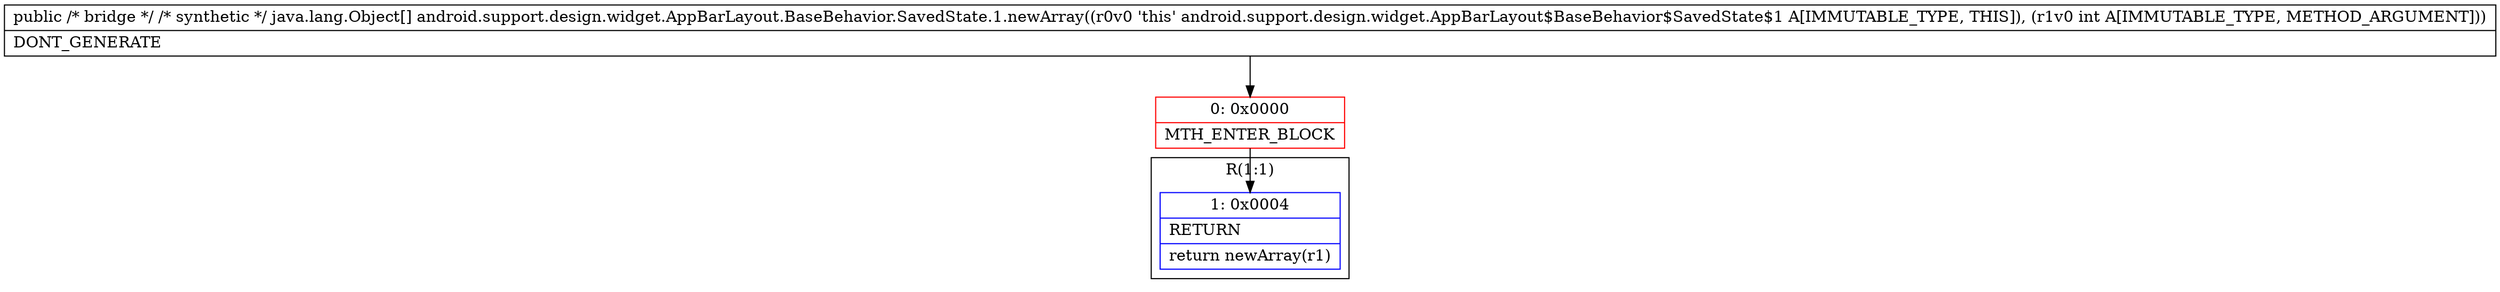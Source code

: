 digraph "CFG forandroid.support.design.widget.AppBarLayout.BaseBehavior.SavedState.1.newArray(I)[Ljava\/lang\/Object;" {
subgraph cluster_Region_1424559992 {
label = "R(1:1)";
node [shape=record,color=blue];
Node_1 [shape=record,label="{1\:\ 0x0004|RETURN\l|return newArray(r1)\l}"];
}
Node_0 [shape=record,color=red,label="{0\:\ 0x0000|MTH_ENTER_BLOCK\l}"];
MethodNode[shape=record,label="{public \/* bridge *\/ \/* synthetic *\/ java.lang.Object[] android.support.design.widget.AppBarLayout.BaseBehavior.SavedState.1.newArray((r0v0 'this' android.support.design.widget.AppBarLayout$BaseBehavior$SavedState$1 A[IMMUTABLE_TYPE, THIS]), (r1v0 int A[IMMUTABLE_TYPE, METHOD_ARGUMENT]))  | DONT_GENERATE\l}"];
MethodNode -> Node_0;
Node_0 -> Node_1;
}

